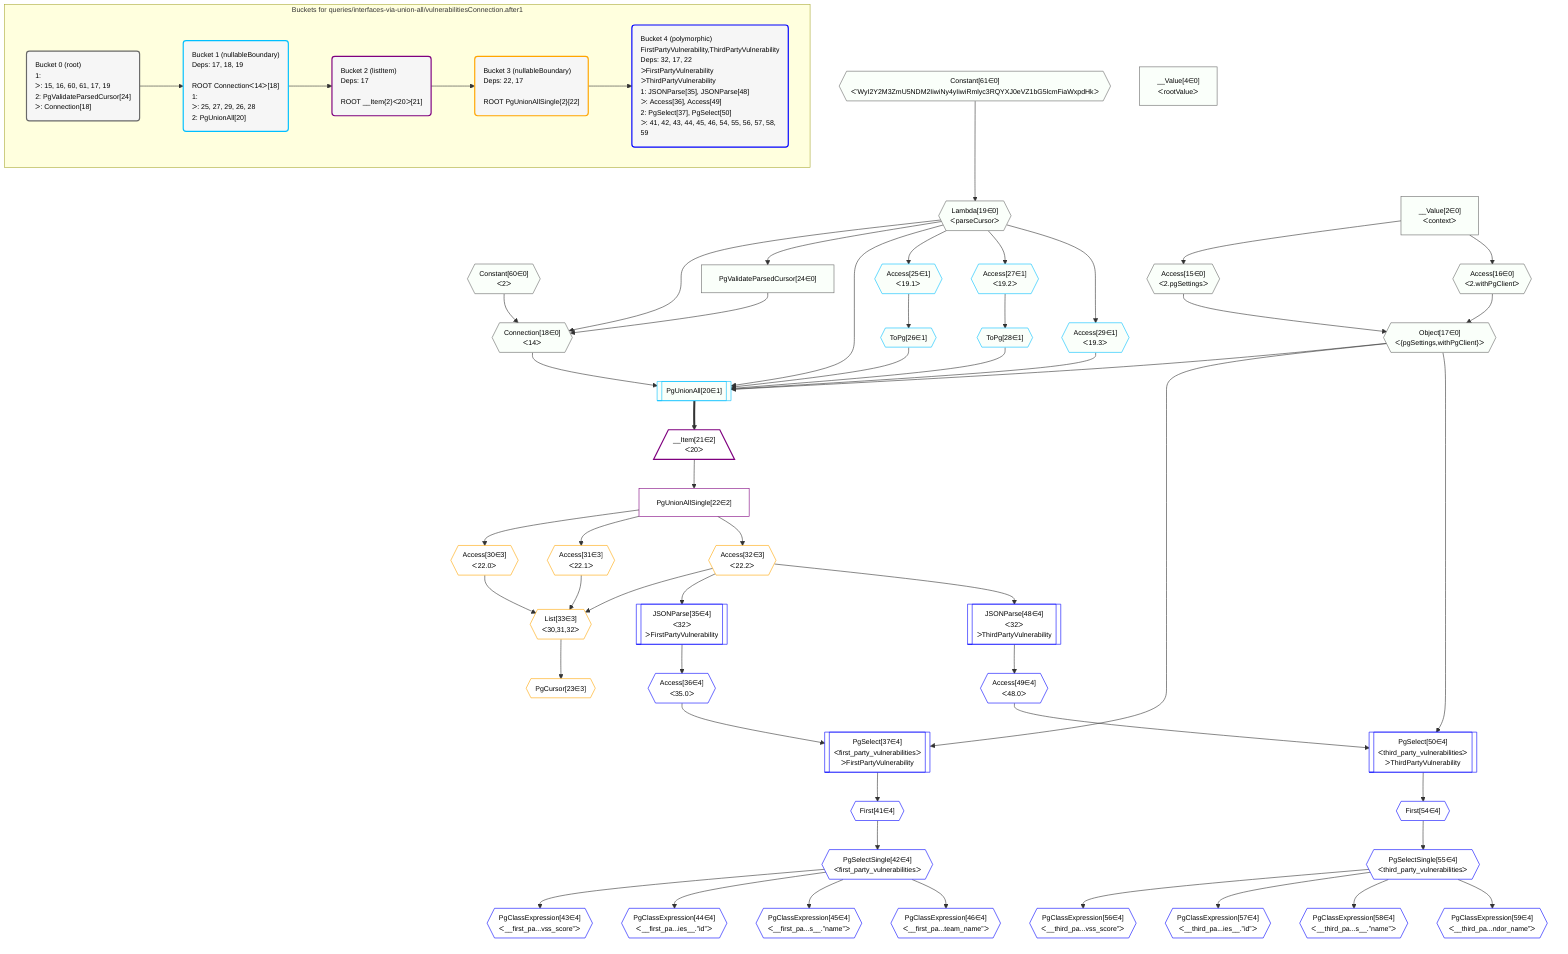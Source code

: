 %%{init: {'themeVariables': { 'fontSize': '12px'}}}%%
graph TD
    classDef path fill:#eee,stroke:#000,color:#000
    classDef plan fill:#fff,stroke-width:1px,color:#000
    classDef itemplan fill:#fff,stroke-width:2px,color:#000
    classDef unbatchedplan fill:#dff,stroke-width:1px,color:#000
    classDef sideeffectplan fill:#fcc,stroke-width:2px,color:#000
    classDef bucket fill:#f6f6f6,color:#000,stroke-width:2px,text-align:left


    %% plan dependencies
    Connection18{{"Connection[18∈0]<br />ᐸ14ᐳ"}}:::plan
    Constant60{{"Constant[60∈0]<br />ᐸ2ᐳ"}}:::plan
    Lambda19{{"Lambda[19∈0]<br />ᐸparseCursorᐳ"}}:::plan
    PgValidateParsedCursor24["PgValidateParsedCursor[24∈0]"]:::plan
    Constant60 & Lambda19 & PgValidateParsedCursor24 --> Connection18
    Object17{{"Object[17∈0]<br />ᐸ{pgSettings,withPgClient}ᐳ"}}:::plan
    Access15{{"Access[15∈0]<br />ᐸ2.pgSettingsᐳ"}}:::plan
    Access16{{"Access[16∈0]<br />ᐸ2.withPgClientᐳ"}}:::plan
    Access15 & Access16 --> Object17
    __Value2["__Value[2∈0]<br />ᐸcontextᐳ"]:::plan
    __Value2 --> Access15
    __Value2 --> Access16
    Constant61{{"Constant[61∈0]<br />ᐸ'WyI2Y2M3ZmU5NDM2IiwiNy4yIiwiRmlyc3RQYXJ0eVZ1bG5lcmFiaWxpdHkᐳ"}}:::plan
    Constant61 --> Lambda19
    Lambda19 --> PgValidateParsedCursor24
    __Value4["__Value[4∈0]<br />ᐸrootValueᐳ"]:::plan
    PgUnionAll20[["PgUnionAll[20∈1]"]]:::plan
    ToPg26{{"ToPg[26∈1]"}}:::plan
    ToPg28{{"ToPg[28∈1]"}}:::plan
    Access29{{"Access[29∈1]<br />ᐸ19.3ᐳ"}}:::plan
    Object17 & Connection18 & Lambda19 & ToPg26 & ToPg28 & Access29 --> PgUnionAll20
    Access25{{"Access[25∈1]<br />ᐸ19.1ᐳ"}}:::plan
    Lambda19 --> Access25
    Access25 --> ToPg26
    Access27{{"Access[27∈1]<br />ᐸ19.2ᐳ"}}:::plan
    Lambda19 --> Access27
    Access27 --> ToPg28
    Lambda19 --> Access29
    __Item21[/"__Item[21∈2]<br />ᐸ20ᐳ"\]:::itemplan
    PgUnionAll20 ==> __Item21
    PgUnionAllSingle22["PgUnionAllSingle[22∈2]"]:::plan
    __Item21 --> PgUnionAllSingle22
    List33{{"List[33∈3]<br />ᐸ30,31,32ᐳ"}}:::plan
    Access30{{"Access[30∈3]<br />ᐸ22.0ᐳ"}}:::plan
    Access31{{"Access[31∈3]<br />ᐸ22.1ᐳ"}}:::plan
    Access32{{"Access[32∈3]<br />ᐸ22.2ᐳ"}}:::plan
    Access30 & Access31 & Access32 --> List33
    PgCursor23{{"PgCursor[23∈3]"}}:::plan
    List33 --> PgCursor23
    PgUnionAllSingle22 --> Access30
    PgUnionAllSingle22 --> Access31
    PgUnionAllSingle22 --> Access32
    PgSelect37[["PgSelect[37∈4]<br />ᐸfirst_party_vulnerabilitiesᐳ<br />ᐳFirstPartyVulnerability"]]:::plan
    Access36{{"Access[36∈4]<br />ᐸ35.0ᐳ"}}:::plan
    Object17 & Access36 --> PgSelect37
    PgSelect50[["PgSelect[50∈4]<br />ᐸthird_party_vulnerabilitiesᐳ<br />ᐳThirdPartyVulnerability"]]:::plan
    Access49{{"Access[49∈4]<br />ᐸ48.0ᐳ"}}:::plan
    Object17 & Access49 --> PgSelect50
    JSONParse35[["JSONParse[35∈4]<br />ᐸ32ᐳ<br />ᐳFirstPartyVulnerability"]]:::plan
    Access32 --> JSONParse35
    JSONParse35 --> Access36
    First41{{"First[41∈4]"}}:::plan
    PgSelect37 --> First41
    PgSelectSingle42{{"PgSelectSingle[42∈4]<br />ᐸfirst_party_vulnerabilitiesᐳ"}}:::plan
    First41 --> PgSelectSingle42
    PgClassExpression43{{"PgClassExpression[43∈4]<br />ᐸ__first_pa...vss_score”ᐳ"}}:::plan
    PgSelectSingle42 --> PgClassExpression43
    PgClassExpression44{{"PgClassExpression[44∈4]<br />ᐸ__first_pa...ies__.”id”ᐳ"}}:::plan
    PgSelectSingle42 --> PgClassExpression44
    PgClassExpression45{{"PgClassExpression[45∈4]<br />ᐸ__first_pa...s__.”name”ᐳ"}}:::plan
    PgSelectSingle42 --> PgClassExpression45
    PgClassExpression46{{"PgClassExpression[46∈4]<br />ᐸ__first_pa...team_name”ᐳ"}}:::plan
    PgSelectSingle42 --> PgClassExpression46
    JSONParse48[["JSONParse[48∈4]<br />ᐸ32ᐳ<br />ᐳThirdPartyVulnerability"]]:::plan
    Access32 --> JSONParse48
    JSONParse48 --> Access49
    First54{{"First[54∈4]"}}:::plan
    PgSelect50 --> First54
    PgSelectSingle55{{"PgSelectSingle[55∈4]<br />ᐸthird_party_vulnerabilitiesᐳ"}}:::plan
    First54 --> PgSelectSingle55
    PgClassExpression56{{"PgClassExpression[56∈4]<br />ᐸ__third_pa...vss_score”ᐳ"}}:::plan
    PgSelectSingle55 --> PgClassExpression56
    PgClassExpression57{{"PgClassExpression[57∈4]<br />ᐸ__third_pa...ies__.”id”ᐳ"}}:::plan
    PgSelectSingle55 --> PgClassExpression57
    PgClassExpression58{{"PgClassExpression[58∈4]<br />ᐸ__third_pa...s__.”name”ᐳ"}}:::plan
    PgSelectSingle55 --> PgClassExpression58
    PgClassExpression59{{"PgClassExpression[59∈4]<br />ᐸ__third_pa...ndor_name”ᐳ"}}:::plan
    PgSelectSingle55 --> PgClassExpression59

    %% define steps

    subgraph "Buckets for queries/interfaces-via-union-all/vulnerabilitiesConnection.after1"
    Bucket0("Bucket 0 (root)<br />1: <br />ᐳ: 15, 16, 60, 61, 17, 19<br />2: PgValidateParsedCursor[24]<br />ᐳ: Connection[18]"):::bucket
    classDef bucket0 stroke:#696969
    class Bucket0,__Value2,__Value4,Access15,Access16,Object17,Connection18,Lambda19,PgValidateParsedCursor24,Constant60,Constant61 bucket0
    Bucket1("Bucket 1 (nullableBoundary)<br />Deps: 17, 18, 19<br /><br />ROOT Connectionᐸ14ᐳ[18]<br />1: <br />ᐳ: 25, 27, 29, 26, 28<br />2: PgUnionAll[20]"):::bucket
    classDef bucket1 stroke:#00bfff
    class Bucket1,PgUnionAll20,Access25,ToPg26,Access27,ToPg28,Access29 bucket1
    Bucket2("Bucket 2 (listItem)<br />Deps: 17<br /><br />ROOT __Item{2}ᐸ20ᐳ[21]"):::bucket
    classDef bucket2 stroke:#7f007f
    class Bucket2,__Item21,PgUnionAllSingle22 bucket2
    Bucket3("Bucket 3 (nullableBoundary)<br />Deps: 22, 17<br /><br />ROOT PgUnionAllSingle{2}[22]"):::bucket
    classDef bucket3 stroke:#ffa500
    class Bucket3,PgCursor23,Access30,Access31,Access32,List33 bucket3
    Bucket4("Bucket 4 (polymorphic)<br />FirstPartyVulnerability,ThirdPartyVulnerability<br />Deps: 32, 17, 22<br />ᐳFirstPartyVulnerability<br />ᐳThirdPartyVulnerability<br />1: JSONParse[35], JSONParse[48]<br />ᐳ: Access[36], Access[49]<br />2: PgSelect[37], PgSelect[50]<br />ᐳ: 41, 42, 43, 44, 45, 46, 54, 55, 56, 57, 58, 59"):::bucket
    classDef bucket4 stroke:#0000ff
    class Bucket4,JSONParse35,Access36,PgSelect37,First41,PgSelectSingle42,PgClassExpression43,PgClassExpression44,PgClassExpression45,PgClassExpression46,JSONParse48,Access49,PgSelect50,First54,PgSelectSingle55,PgClassExpression56,PgClassExpression57,PgClassExpression58,PgClassExpression59 bucket4
    Bucket0 --> Bucket1
    Bucket1 --> Bucket2
    Bucket2 --> Bucket3
    Bucket3 --> Bucket4
    classDef unary fill:#fafffa,borderWidth:8px
    class Connection18,Object17,Access15,Access16,Lambda19,PgValidateParsedCursor24,__Value2,__Value4,Constant60,Constant61,PgUnionAll20,Access25,ToPg26,Access27,ToPg28,Access29 unary
    end